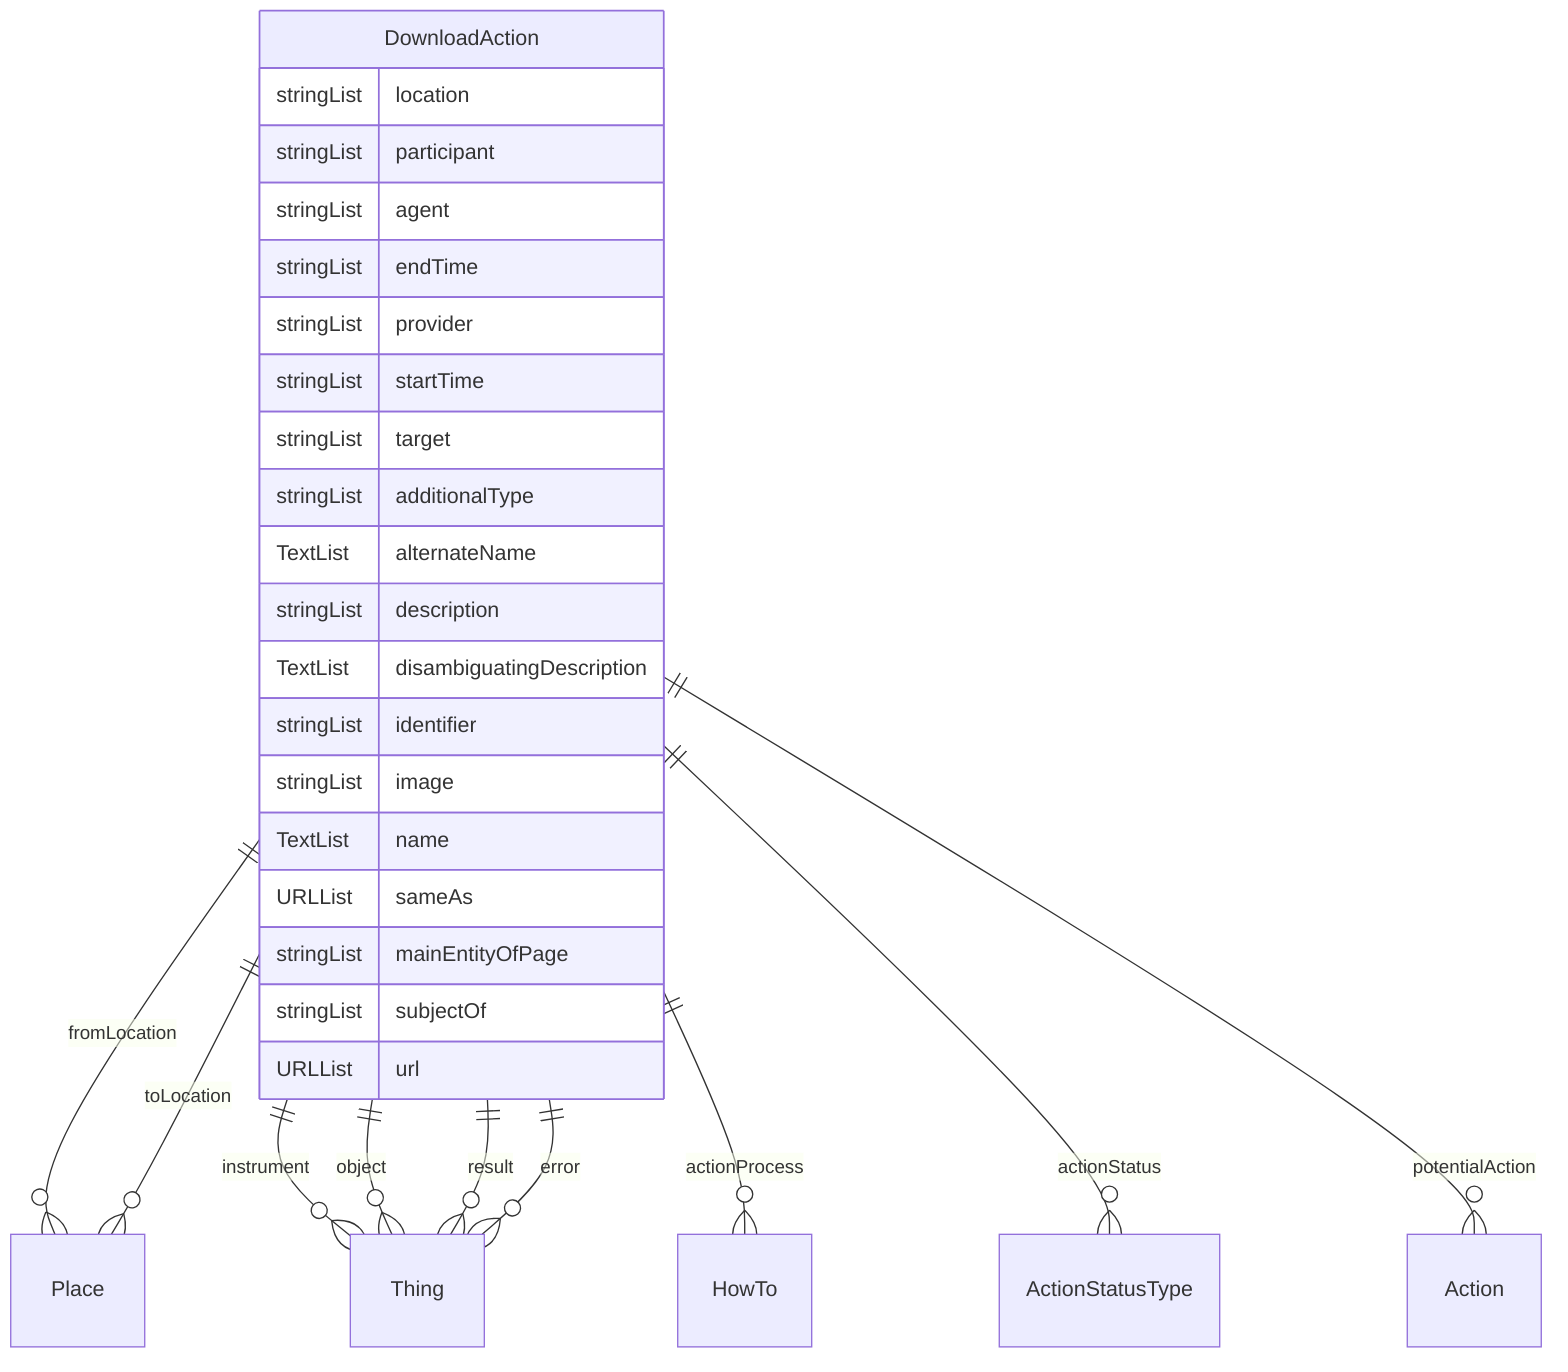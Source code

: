 erDiagram
DownloadAction {
    stringList location  
    stringList participant  
    stringList agent  
    stringList endTime  
    stringList provider  
    stringList startTime  
    stringList target  
    stringList additionalType  
    TextList alternateName  
    stringList description  
    TextList disambiguatingDescription  
    stringList identifier  
    stringList image  
    TextList name  
    URLList sameAs  
    stringList mainEntityOfPage  
    stringList subjectOf  
    URLList url  
}

DownloadAction ||--}o Place : "fromLocation"
DownloadAction ||--}o Place : "toLocation"
DownloadAction ||--}o Thing : "instrument"
DownloadAction ||--}o Thing : "object"
DownloadAction ||--}o Thing : "result"
DownloadAction ||--}o HowTo : "actionProcess"
DownloadAction ||--}o ActionStatusType : "actionStatus"
DownloadAction ||--}o Thing : "error"
DownloadAction ||--}o Action : "potentialAction"